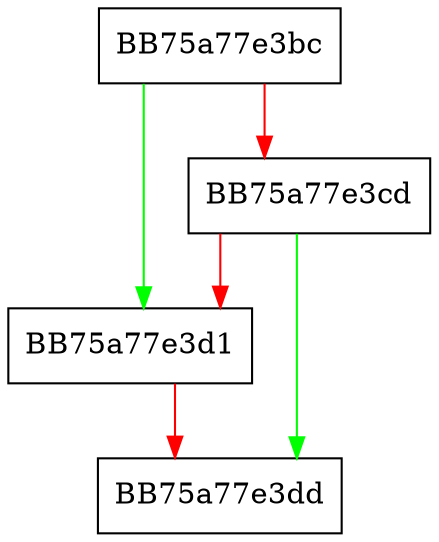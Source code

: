 digraph __scrt_uninitialize_crt {
  node [shape="box"];
  graph [splines=ortho];
  BB75a77e3bc -> BB75a77e3d1 [color="green"];
  BB75a77e3bc -> BB75a77e3cd [color="red"];
  BB75a77e3cd -> BB75a77e3dd [color="green"];
  BB75a77e3cd -> BB75a77e3d1 [color="red"];
  BB75a77e3d1 -> BB75a77e3dd [color="red"];
}